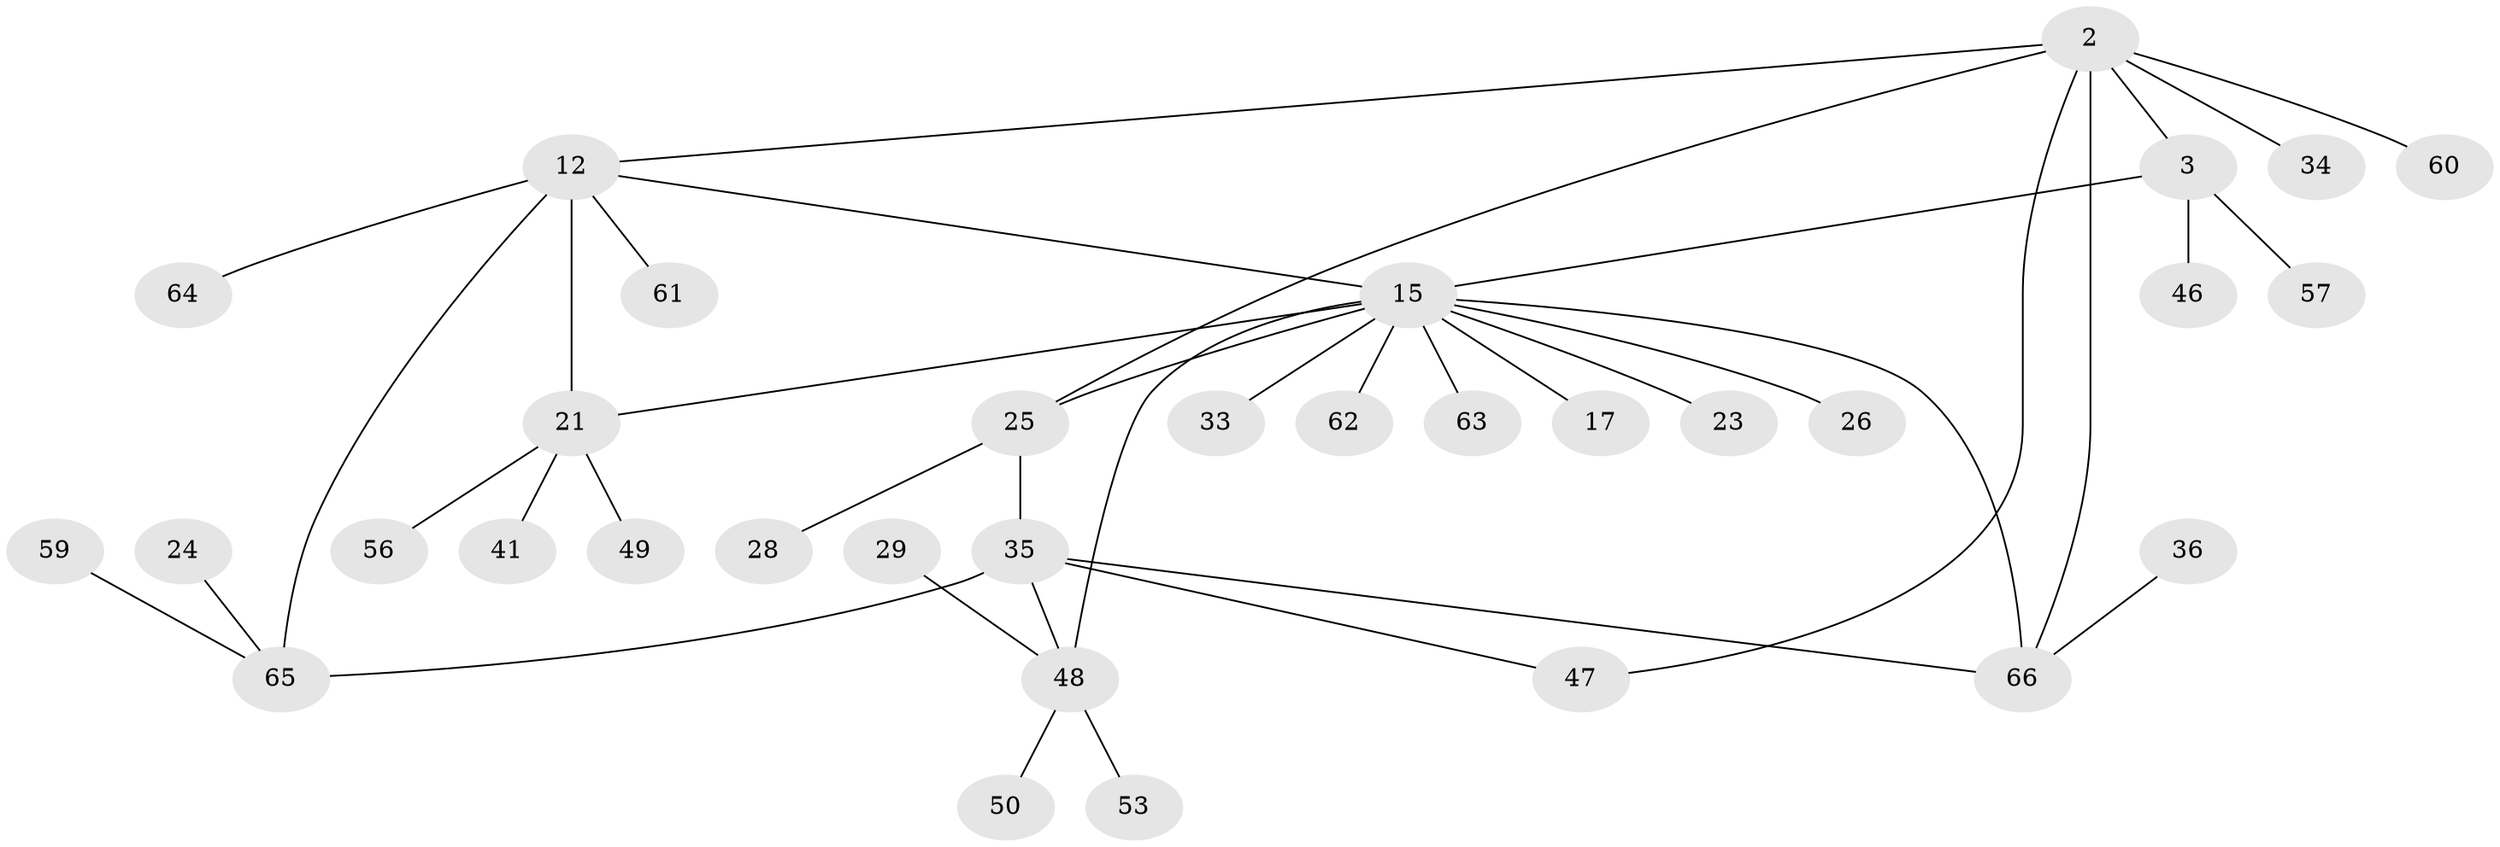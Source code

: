 // original degree distribution, {6: 0.06060606060606061, 9: 0.015151515151515152, 2: 0.16666666666666666, 5: 0.06060606060606061, 4: 0.045454545454545456, 11: 0.015151515151515152, 7: 0.030303030303030304, 3: 0.09090909090909091, 1: 0.5151515151515151}
// Generated by graph-tools (version 1.1) at 2025/55/03/09/25 04:55:57]
// undirected, 33 vertices, 40 edges
graph export_dot {
graph [start="1"]
  node [color=gray90,style=filled];
  2;
  3 [super="+1"];
  12 [super="+11"];
  15 [super="+14+6"];
  17;
  21 [super="+13"];
  23 [super="+22"];
  24;
  25 [super="+19"];
  26;
  28;
  29;
  33;
  34;
  35 [super="+32+8+27+30"];
  36;
  41 [super="+40"];
  46;
  47 [super="+18"];
  48 [super="+5"];
  49;
  50 [super="+37+44"];
  53;
  56;
  57 [super="+54"];
  59;
  60 [super="+51"];
  61 [super="+31"];
  62;
  63;
  64 [super="+55"];
  65 [super="+10"];
  66 [super="+20+45+58"];
  2 -- 3 [weight=2];
  2 -- 12;
  2 -- 34;
  2 -- 47;
  2 -- 66 [weight=2];
  2 -- 60;
  2 -- 25;
  3 -- 46;
  3 -- 15 [weight=2];
  3 -- 57;
  12 -- 21 [weight=2];
  12 -- 15;
  12 -- 61;
  12 -- 64;
  12 -- 65 [weight=2];
  15 -- 21 [weight=2];
  15 -- 66 [weight=2];
  15 -- 33;
  15 -- 17;
  15 -- 26;
  15 -- 62;
  15 -- 63;
  15 -- 23;
  15 -- 48 [weight=2];
  15 -- 25;
  21 -- 49;
  21 -- 56;
  21 -- 41;
  24 -- 65;
  25 -- 35 [weight=2];
  25 -- 28;
  29 -- 48;
  35 -- 66;
  35 -- 47;
  35 -- 48;
  35 -- 65;
  36 -- 66;
  48 -- 50;
  48 -- 53;
  59 -- 65;
}
